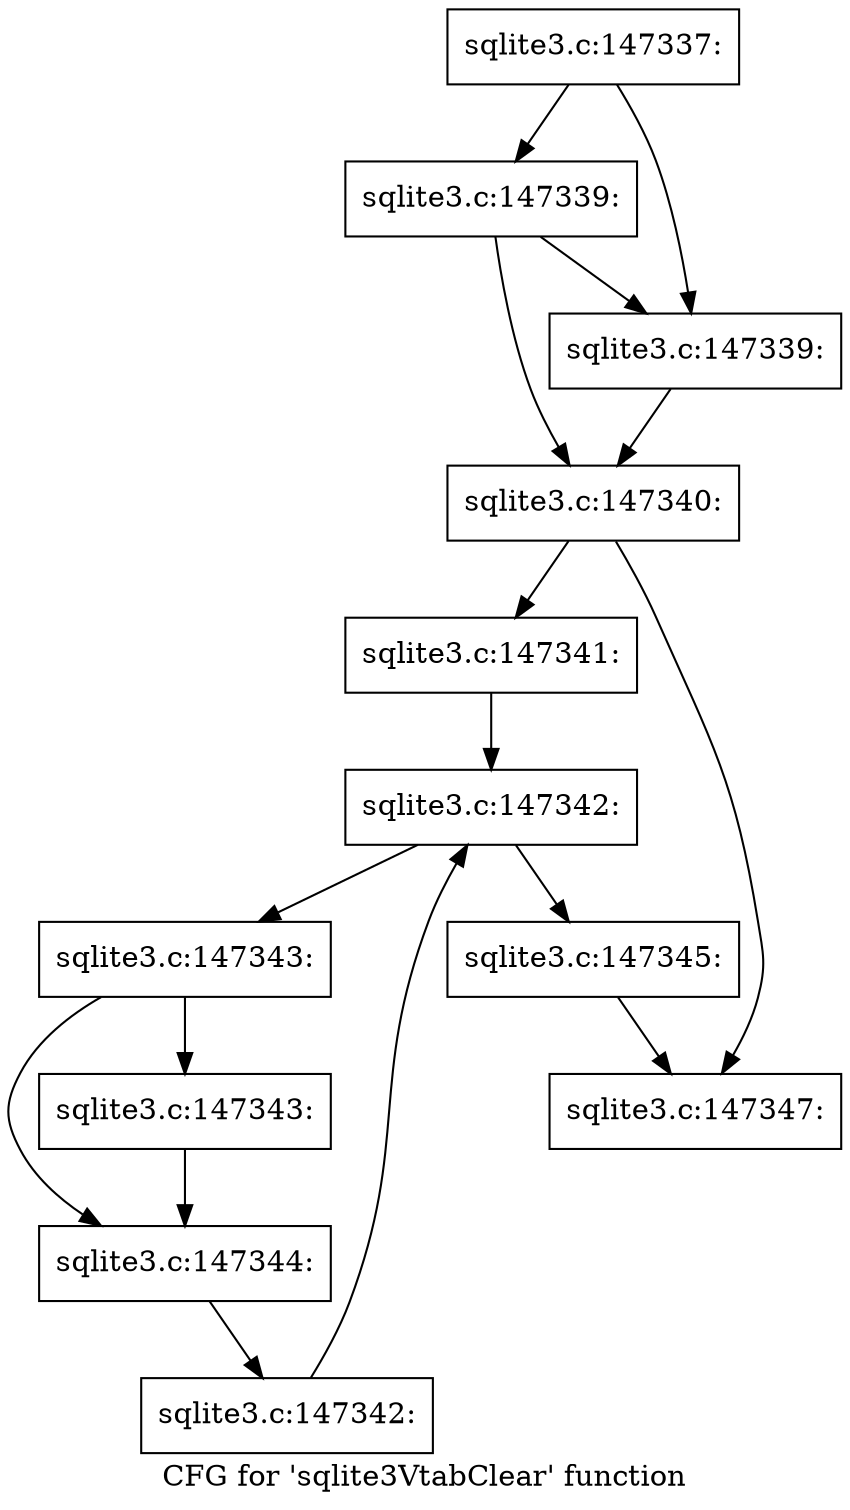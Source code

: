 digraph "CFG for 'sqlite3VtabClear' function" {
	label="CFG for 'sqlite3VtabClear' function";

	Node0x55c0f86ccfb0 [shape=record,label="{sqlite3.c:147337:}"];
	Node0x55c0f86ccfb0 -> Node0x55c0f86cd500;
	Node0x55c0f86ccfb0 -> Node0x55c0f86d3060;
	Node0x55c0f86cd500 [shape=record,label="{sqlite3.c:147339:}"];
	Node0x55c0f86cd500 -> Node0x55c0f86d3060;
	Node0x55c0f86cd500 -> Node0x55c0f86cd4b0;
	Node0x55c0f86d3060 [shape=record,label="{sqlite3.c:147339:}"];
	Node0x55c0f86d3060 -> Node0x55c0f86cd4b0;
	Node0x55c0f86cd4b0 [shape=record,label="{sqlite3.c:147340:}"];
	Node0x55c0f86cd4b0 -> Node0x55c0f86d40f0;
	Node0x55c0f86cd4b0 -> Node0x55c0f86d4140;
	Node0x55c0f86d40f0 [shape=record,label="{sqlite3.c:147341:}"];
	Node0x55c0f86d40f0 -> Node0x55c0f86d4ba0;
	Node0x55c0f86d4ba0 [shape=record,label="{sqlite3.c:147342:}"];
	Node0x55c0f86d4ba0 -> Node0x55c0f86d4dc0;
	Node0x55c0f86d4ba0 -> Node0x55c0f86d49f0;
	Node0x55c0f86d4dc0 [shape=record,label="{sqlite3.c:147343:}"];
	Node0x55c0f86d4dc0 -> Node0x55c0f86d5530;
	Node0x55c0f86d4dc0 -> Node0x55c0f86d5580;
	Node0x55c0f86d5530 [shape=record,label="{sqlite3.c:147343:}"];
	Node0x55c0f86d5530 -> Node0x55c0f86d5580;
	Node0x55c0f86d5580 [shape=record,label="{sqlite3.c:147344:}"];
	Node0x55c0f86d5580 -> Node0x55c0f86d4d30;
	Node0x55c0f86d4d30 [shape=record,label="{sqlite3.c:147342:}"];
	Node0x55c0f86d4d30 -> Node0x55c0f86d4ba0;
	Node0x55c0f86d49f0 [shape=record,label="{sqlite3.c:147345:}"];
	Node0x55c0f86d49f0 -> Node0x55c0f86d4140;
	Node0x55c0f86d4140 [shape=record,label="{sqlite3.c:147347:}"];
}
